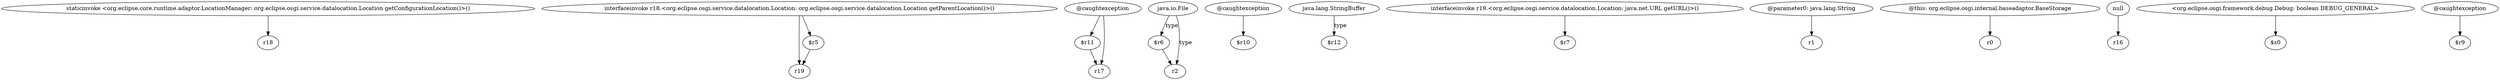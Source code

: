 digraph g {
0[label="staticinvoke <org.eclipse.core.runtime.adaptor.LocationManager: org.eclipse.osgi.service.datalocation.Location getConfigurationLocation()>()"]
1[label="r18"]
0->1[label=""]
2[label="interfaceinvoke r18.<org.eclipse.osgi.service.datalocation.Location: org.eclipse.osgi.service.datalocation.Location getParentLocation()>()"]
3[label="r19"]
2->3[label=""]
4[label="$r11"]
5[label="r17"]
4->5[label=""]
6[label="java.io.File"]
7[label="$r6"]
6->7[label="type"]
8[label="r2"]
7->8[label=""]
9[label="@caughtexception"]
10[label="$r10"]
9->10[label=""]
11[label="@caughtexception"]
11->4[label=""]
12[label="java.lang.StringBuffer"]
13[label="$r12"]
12->13[label="type"]
14[label="interfaceinvoke r19.<org.eclipse.osgi.service.datalocation.Location: java.net.URL getURL()>()"]
15[label="$r7"]
14->15[label=""]
16[label="@parameter0: java.lang.String"]
17[label="r1"]
16->17[label=""]
18[label="$r5"]
2->18[label=""]
19[label="@this: org.eclipse.osgi.internal.baseadaptor.BaseStorage"]
20[label="r0"]
19->20[label=""]
21[label="null"]
22[label="r16"]
21->22[label=""]
23[label="<org.eclipse.osgi.framework.debug.Debug: boolean DEBUG_GENERAL>"]
24[label="$z0"]
23->24[label=""]
18->3[label=""]
25[label="@caughtexception"]
26[label="$r9"]
25->26[label=""]
6->8[label="type"]
11->5[label=""]
}